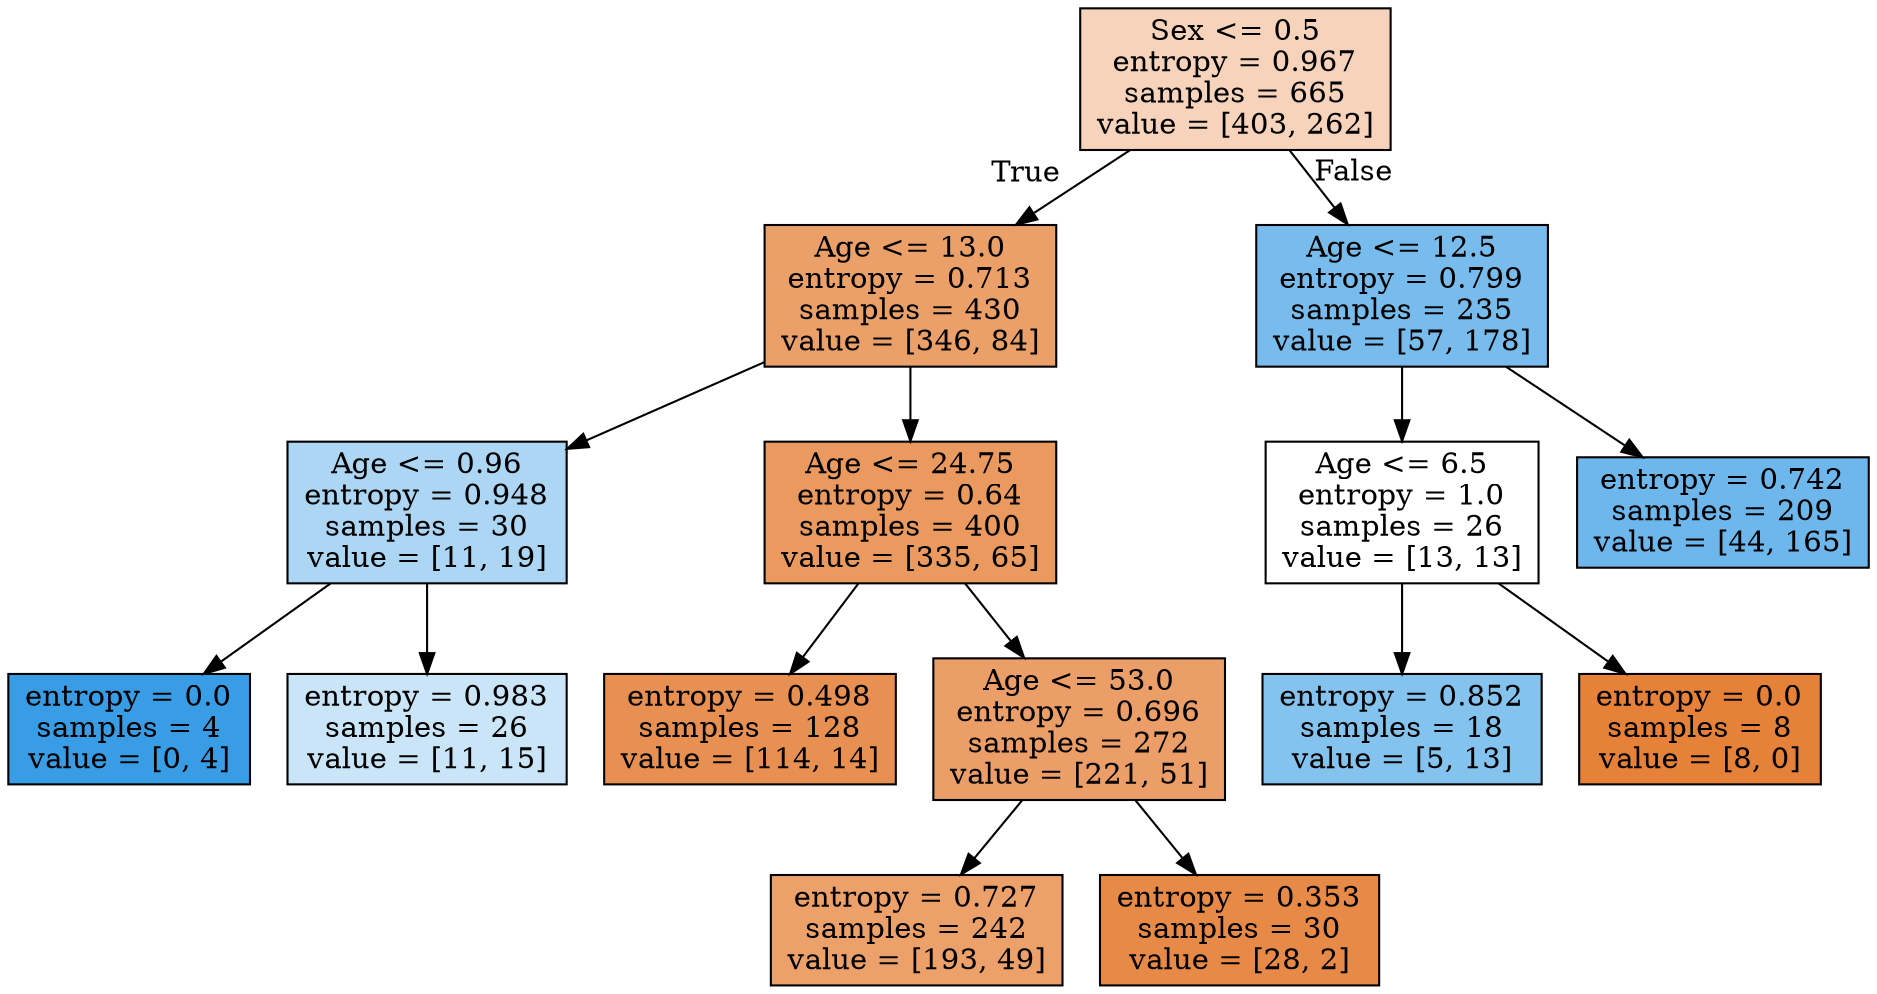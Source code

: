 digraph Tree {
node [shape=box, style="filled", color="black"] ;
0 [label="Sex <= 0.5\nentropy = 0.967\nsamples = 665\nvalue = [403, 262]", fillcolor="#f6d3ba"] ;
1 [label="Age <= 13.0\nentropy = 0.713\nsamples = 430\nvalue = [346, 84]", fillcolor="#eba069"] ;
0 -> 1 [labeldistance=2.5, labelangle=45, headlabel="True"] ;
3 [label="Age <= 0.96\nentropy = 0.948\nsamples = 30\nvalue = [11, 19]", fillcolor="#acd6f4"] ;
1 -> 3 ;
11 [label="entropy = 0.0\nsamples = 4\nvalue = [0, 4]", fillcolor="#399de5"] ;
3 -> 11 ;
12 [label="entropy = 0.983\nsamples = 26\nvalue = [11, 15]", fillcolor="#cae5f8"] ;
3 -> 12 ;
4 [label="Age <= 24.75\nentropy = 0.64\nsamples = 400\nvalue = [335, 65]", fillcolor="#ea995f"] ;
1 -> 4 ;
9 [label="entropy = 0.498\nsamples = 128\nvalue = [114, 14]", fillcolor="#e89051"] ;
4 -> 9 ;
10 [label="Age <= 53.0\nentropy = 0.696\nsamples = 272\nvalue = [221, 51]", fillcolor="#eb9e67"] ;
4 -> 10 ;
13 [label="entropy = 0.727\nsamples = 242\nvalue = [193, 49]", fillcolor="#eca16b"] ;
10 -> 13 ;
14 [label="entropy = 0.353\nsamples = 30\nvalue = [28, 2]", fillcolor="#e78a47"] ;
10 -> 14 ;
2 [label="Age <= 12.5\nentropy = 0.799\nsamples = 235\nvalue = [57, 178]", fillcolor="#78bced"] ;
0 -> 2 [labeldistance=2.5, labelangle=-45, headlabel="False"] ;
5 [label="Age <= 6.5\nentropy = 1.0\nsamples = 26\nvalue = [13, 13]", fillcolor="#ffffff"] ;
2 -> 5 ;
7 [label="entropy = 0.852\nsamples = 18\nvalue = [5, 13]", fillcolor="#85c3ef"] ;
5 -> 7 ;
8 [label="entropy = 0.0\nsamples = 8\nvalue = [8, 0]", fillcolor="#e58139"] ;
5 -> 8 ;
6 [label="entropy = 0.742\nsamples = 209\nvalue = [44, 165]", fillcolor="#6eb7ec"] ;
2 -> 6 ;
}